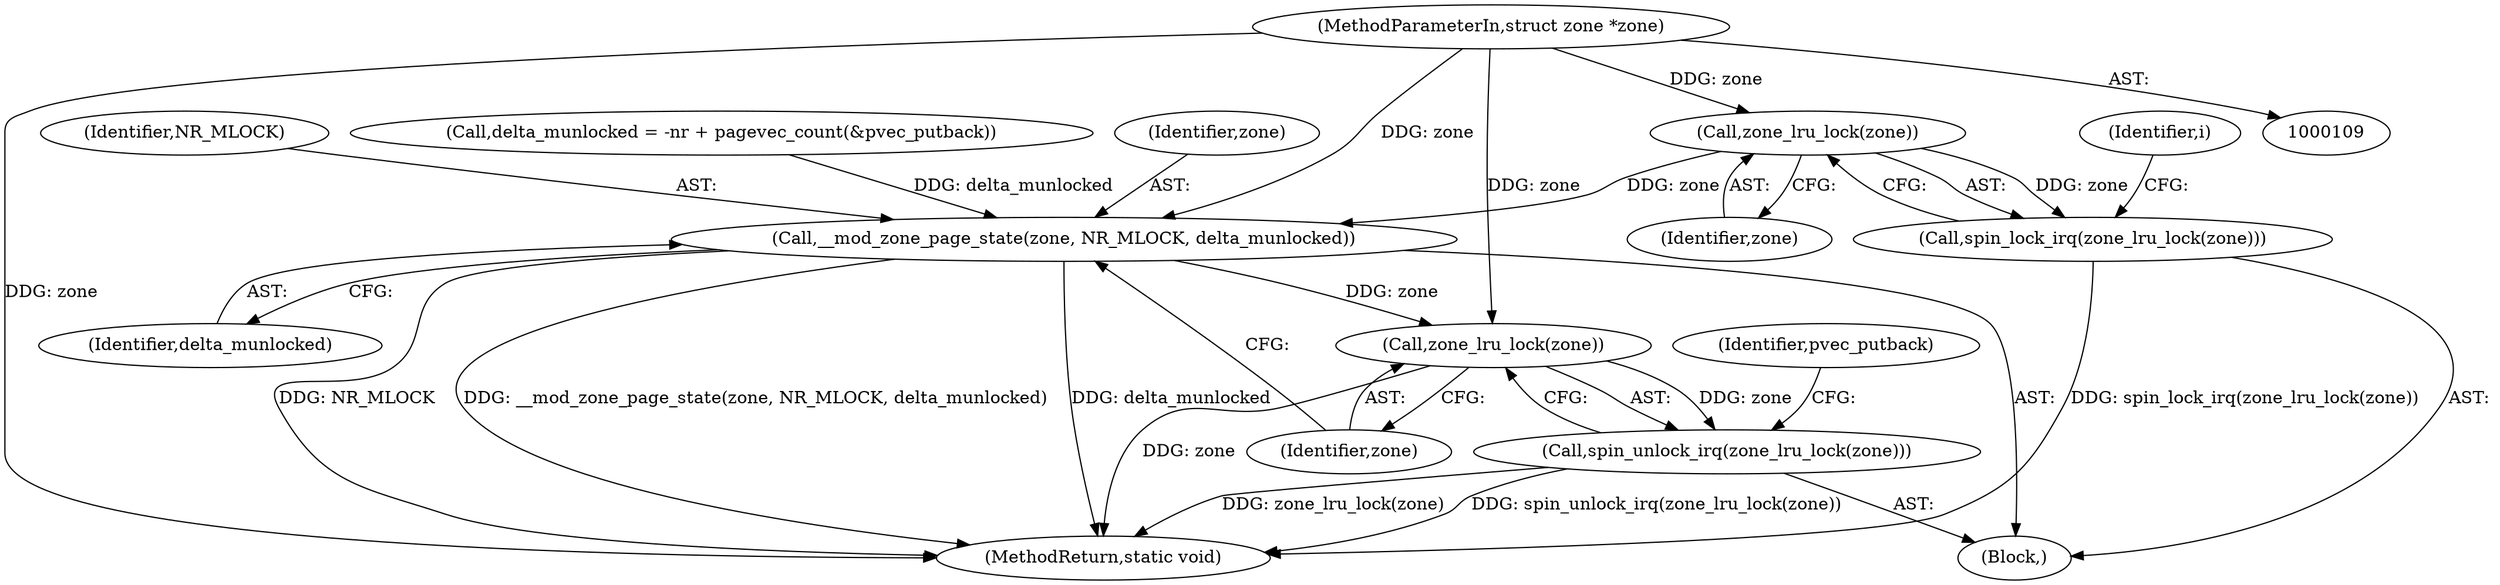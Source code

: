digraph "0_linux_70feee0e1ef331b22cc51f383d532a0d043fbdcc@pointer" {
"1000111" [label="(MethodParameterIn,struct zone *zone)"];
"1000130" [label="(Call,zone_lru_lock(zone))"];
"1000129" [label="(Call,spin_lock_irq(zone_lru_lock(zone)))"];
"1000185" [label="(Call,__mod_zone_page_state(zone, NR_MLOCK, delta_munlocked))"];
"1000190" [label="(Call,zone_lru_lock(zone))"];
"1000189" [label="(Call,spin_unlock_irq(zone_lru_lock(zone)))"];
"1000112" [label="(Block,)"];
"1000111" [label="(MethodParameterIn,struct zone *zone)"];
"1000190" [label="(Call,zone_lru_lock(zone))"];
"1000131" [label="(Identifier,zone)"];
"1000188" [label="(Identifier,delta_munlocked)"];
"1000189" [label="(Call,spin_unlock_irq(zone_lru_lock(zone)))"];
"1000130" [label="(Call,zone_lru_lock(zone))"];
"1000185" [label="(Call,__mod_zone_page_state(zone, NR_MLOCK, delta_munlocked))"];
"1000191" [label="(Identifier,zone)"];
"1000187" [label="(Identifier,NR_MLOCK)"];
"1000177" [label="(Call,delta_munlocked = -nr + pagevec_count(&pvec_putback))"];
"1000194" [label="(Identifier,pvec_putback)"];
"1000186" [label="(Identifier,zone)"];
"1000243" [label="(MethodReturn,static void)"];
"1000129" [label="(Call,spin_lock_irq(zone_lru_lock(zone)))"];
"1000134" [label="(Identifier,i)"];
"1000111" -> "1000109"  [label="AST: "];
"1000111" -> "1000243"  [label="DDG: zone"];
"1000111" -> "1000130"  [label="DDG: zone"];
"1000111" -> "1000185"  [label="DDG: zone"];
"1000111" -> "1000190"  [label="DDG: zone"];
"1000130" -> "1000129"  [label="AST: "];
"1000130" -> "1000131"  [label="CFG: "];
"1000131" -> "1000130"  [label="AST: "];
"1000129" -> "1000130"  [label="CFG: "];
"1000130" -> "1000129"  [label="DDG: zone"];
"1000130" -> "1000185"  [label="DDG: zone"];
"1000129" -> "1000112"  [label="AST: "];
"1000134" -> "1000129"  [label="CFG: "];
"1000129" -> "1000243"  [label="DDG: spin_lock_irq(zone_lru_lock(zone))"];
"1000185" -> "1000112"  [label="AST: "];
"1000185" -> "1000188"  [label="CFG: "];
"1000186" -> "1000185"  [label="AST: "];
"1000187" -> "1000185"  [label="AST: "];
"1000188" -> "1000185"  [label="AST: "];
"1000191" -> "1000185"  [label="CFG: "];
"1000185" -> "1000243"  [label="DDG: NR_MLOCK"];
"1000185" -> "1000243"  [label="DDG: __mod_zone_page_state(zone, NR_MLOCK, delta_munlocked)"];
"1000185" -> "1000243"  [label="DDG: delta_munlocked"];
"1000177" -> "1000185"  [label="DDG: delta_munlocked"];
"1000185" -> "1000190"  [label="DDG: zone"];
"1000190" -> "1000189"  [label="AST: "];
"1000190" -> "1000191"  [label="CFG: "];
"1000191" -> "1000190"  [label="AST: "];
"1000189" -> "1000190"  [label="CFG: "];
"1000190" -> "1000243"  [label="DDG: zone"];
"1000190" -> "1000189"  [label="DDG: zone"];
"1000189" -> "1000112"  [label="AST: "];
"1000194" -> "1000189"  [label="CFG: "];
"1000189" -> "1000243"  [label="DDG: zone_lru_lock(zone)"];
"1000189" -> "1000243"  [label="DDG: spin_unlock_irq(zone_lru_lock(zone))"];
}
